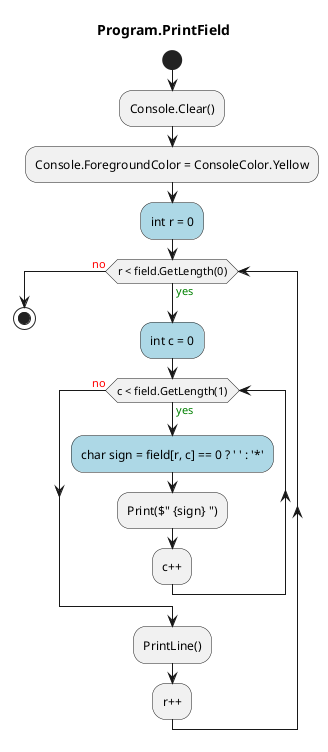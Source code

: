 @startuml Program.PrintField
title Program.PrintField
start
:Console.Clear();
:Console.ForegroundColor = ConsoleColor.Yellow;
#LightBlue:int r = 0;
while (r < field.GetLength(0)) is (<color:green>yes)
    #LightBlue:int c = 0;
    while (c < field.GetLength(1)) is (<color:green>yes)
        #LightBlue:char sign = field[r, c] == 0 ? ' ' : '*';
        :Print($" {sign} ");
    :c++;
    endwhile (<color:red>no)
    :PrintLine();
:r++;
endwhile (<color:red>no)
stop
@enduml

